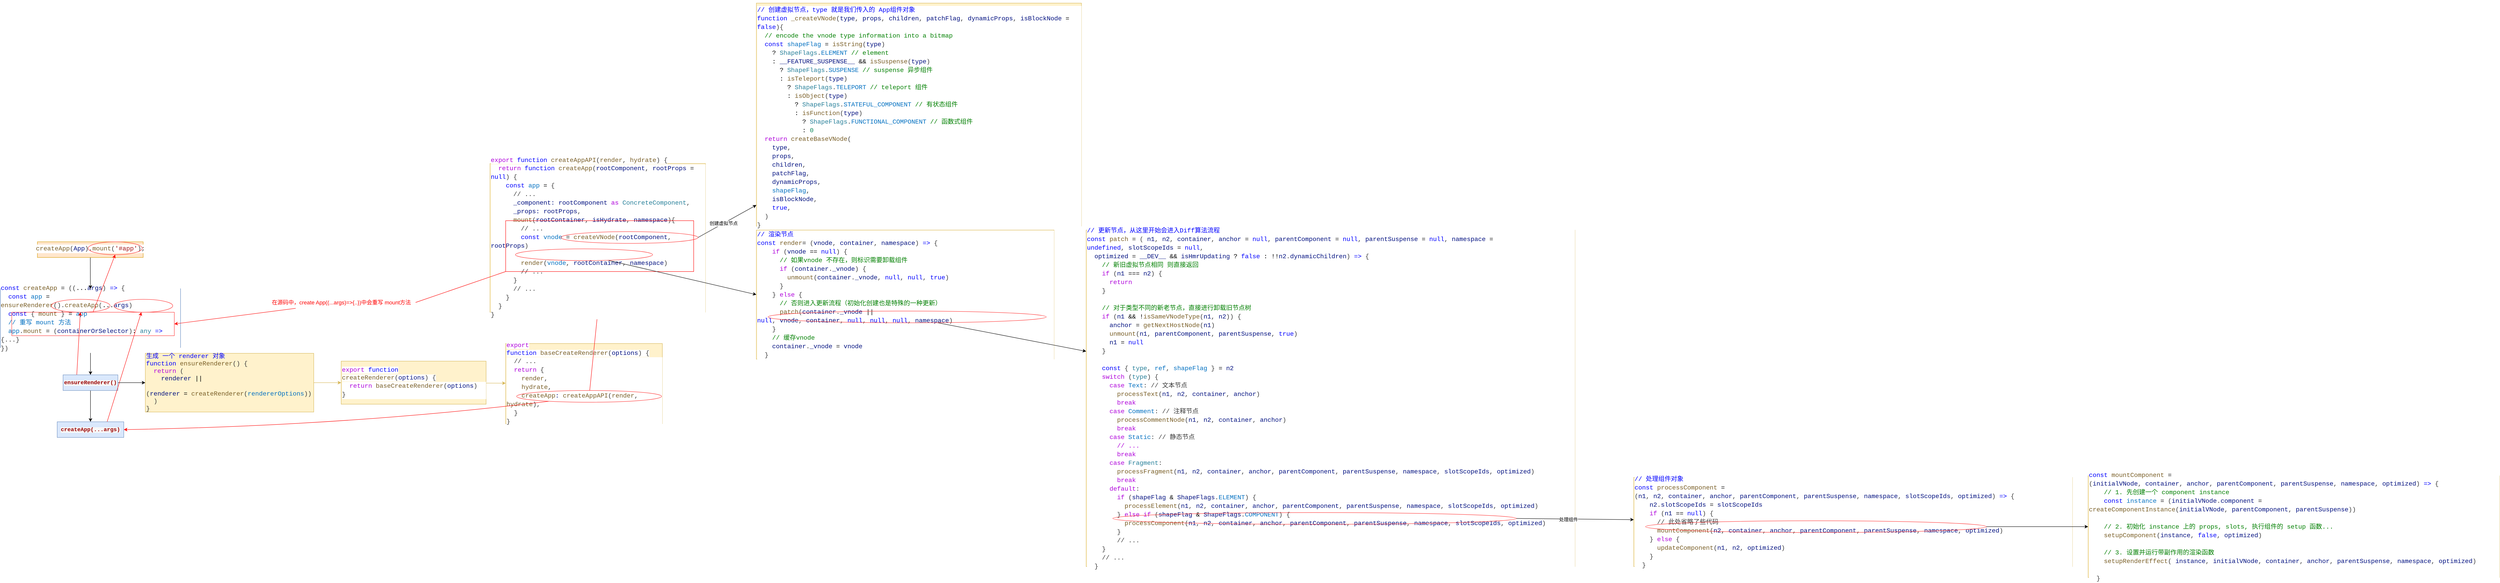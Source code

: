 <mxfile>
    <diagram id="sHy40IJlR3OlP8ZGKRKE" name="第 1 页">
        <mxGraphModel dx="1195" dy="1822" grid="1" gridSize="10" guides="1" tooltips="1" connect="1" arrows="1" fold="1" page="1" pageScale="1" pageWidth="827" pageHeight="1169" math="0" shadow="0">
            <root>
                <mxCell id="0"/>
                <mxCell id="1" parent="0"/>
                <mxCell id="5" style="edgeStyle=none;html=1;entryX=0.5;entryY=0;entryDx=0;entryDy=0;" parent="1" source="2" target="4" edge="1">
                    <mxGeometry relative="1" as="geometry"/>
                </mxCell>
                <mxCell id="2" value="&lt;div style=&quot;text-align: start;&quot;&gt;&lt;div style=&quot;color: rgb(59, 59, 59); background-color: rgb(255, 255, 255); font-family: &amp;quot;Intel One Mono Italic&amp;quot;, Consolas, 隶书, Consolas, &amp;quot;Courier New&amp;quot;, monospace; font-size: 16px; line-height: 22px;&quot;&gt;&lt;span style=&quot;color: #0000ff;&quot;&gt;const&lt;/span&gt; &lt;span style=&quot;color: #795e26;&quot;&gt;createApp&lt;/span&gt; &lt;span style=&quot;color: #000000;&quot;&gt;=&lt;/span&gt; ((&lt;span style=&quot;color: #000000;&quot;&gt;...&lt;/span&gt;&lt;span style=&quot;color: #001080;&quot;&gt;args&lt;/span&gt;) &lt;span style=&quot;color: #0000ff;&quot;&gt;=&amp;gt;&lt;/span&gt; {&lt;/div&gt;&lt;div style=&quot;color: rgb(59, 59, 59); background-color: rgb(255, 255, 255); font-family: &amp;quot;Intel One Mono Italic&amp;quot;, Consolas, 隶书, Consolas, &amp;quot;Courier New&amp;quot;, monospace; font-size: 16px; line-height: 22px;&quot;&gt;&lt;div style=&quot;line-height: 22px;&quot;&gt;&lt;span style=&quot;color: #0000ff;&quot;&gt;&amp;nbsp; const&lt;/span&gt; &lt;span style=&quot;color: #0070c1;&quot;&gt;app&lt;/span&gt; &lt;span style=&quot;color: #000000;&quot;&gt;=&lt;/span&gt; &lt;span style=&quot;color: #795e26;&quot;&gt;ensureRenderer&lt;/span&gt;().&lt;span style=&quot;color: #795e26;&quot;&gt;createApp&lt;/span&gt;(&lt;span style=&quot;color: #000000;&quot;&gt;...&lt;/span&gt;&lt;span style=&quot;color: #001080;&quot;&gt;args&lt;/span&gt;)&lt;/div&gt;&lt;div style=&quot;line-height: 22px;&quot;&gt;&lt;div style=&quot;line-height: 22px;&quot;&gt;&lt;div&gt;&lt;span style=&quot;color: #0000ff;&quot;&gt;&amp;nbsp; const&lt;/span&gt; { &lt;span style=&quot;color: #795e26;&quot;&gt;mount&lt;/span&gt; } &lt;span style=&quot;color: #000000;&quot;&gt;=&lt;/span&gt; &lt;span style=&quot;color: #0070c1;&quot;&gt;app&lt;/span&gt;&lt;/div&gt;&lt;div&gt;&lt;span style=&quot;color: #0070c1;&quot;&gt;&amp;nbsp; // 重写 mount 方法&lt;/span&gt;&lt;/div&gt;&lt;div&gt;&amp;nbsp; &lt;span style=&quot;color: #0070c1;&quot;&gt;app&lt;/span&gt;.&lt;span style=&quot;color: #795e26;&quot;&gt;mount&lt;/span&gt; &lt;span style=&quot;color: #000000;&quot;&gt;=&amp;nbsp;&lt;/span&gt;&lt;span style=&quot;&quot;&gt;(&lt;/span&gt;&lt;span style=&quot;color: rgb(0, 16, 128);&quot;&gt;containerOrSelector&lt;/span&gt;&lt;span style=&quot;&quot;&gt;)&lt;/span&gt;&lt;span style=&quot;color: rgb(0, 0, 0);&quot;&gt;:&lt;/span&gt;&lt;span style=&quot;&quot;&gt; &lt;/span&gt;&lt;span style=&quot;color: rgb(38, 127, 153);&quot;&gt;any&lt;/span&gt;&lt;span style=&quot;&quot;&gt; &lt;/span&gt;&lt;span style=&quot;color: rgb(0, 0, 255);&quot;&gt;=&amp;gt;&lt;/span&gt;&lt;span style=&quot;&quot;&gt; {...}&lt;/span&gt;&lt;/div&gt;&lt;/div&gt;&lt;/div&gt;&lt;/div&gt;&lt;div style=&quot;color: rgb(59, 59, 59); background-color: rgb(255, 255, 255); font-family: &amp;quot;Intel One Mono Italic&amp;quot;, Consolas, 隶书, Consolas, &amp;quot;Courier New&amp;quot;, monospace; font-size: 16px; line-height: 22px;&quot;&gt;})&lt;/div&gt;&lt;/div&gt;" style="rounded=0;whiteSpace=wrap;html=1;fillColor=#dae8fc;strokeColor=#6c8ebf;" parent="1" vertex="1">
                    <mxGeometry x="190" y="-100" width="460" height="150" as="geometry"/>
                </mxCell>
                <mxCell id="11" style="edgeStyle=none;html=1;entryX=0.5;entryY=0;entryDx=0;entryDy=0;fontSize=15;fontColor=#FF0000;" parent="1" source="4" target="12" edge="1">
                    <mxGeometry relative="1" as="geometry">
                        <mxPoint x="430" y="240" as="targetPoint"/>
                    </mxGeometry>
                </mxCell>
                <mxCell id="17" value="" style="edgeStyle=none;html=1;fontSize=12;fontColor=#FF0000;" parent="1" source="4" target="16" edge="1">
                    <mxGeometry relative="1" as="geometry"/>
                </mxCell>
                <mxCell id="40" style="edgeStyle=none;curved=1;html=1;exitX=0.25;exitY=0;exitDx=0;exitDy=0;strokeColor=#FF0000;fontSize=14;fontColor=#FF0000;" parent="1" source="4" target="39" edge="1">
                    <mxGeometry relative="1" as="geometry"/>
                </mxCell>
                <mxCell id="4" value="&lt;span style=&quot;color: rgb(153, 0, 0); font-family: Menlo, Monaco, Consolas, &amp;quot;Courier New&amp;quot;, monospace; font-weight: 700; text-align: start; background-color: rgb(248, 248, 248);&quot;&gt;&lt;font style=&quot;font-size: 14px;&quot;&gt;ensureRenderer()&lt;/font&gt;&lt;/span&gt;" style="rounded=0;whiteSpace=wrap;html=1;fillColor=#dae8fc;strokeColor=#6c8ebf;" parent="1" vertex="1">
                    <mxGeometry x="350" y="120" width="140" height="40" as="geometry"/>
                </mxCell>
                <mxCell id="42" style="edgeStyle=none;curved=1;html=1;exitX=0.75;exitY=0;exitDx=0;exitDy=0;strokeColor=#FF0000;fontSize=14;fontColor=#FF0000;" parent="1" source="12" target="41" edge="1">
                    <mxGeometry relative="1" as="geometry"/>
                </mxCell>
                <mxCell id="12" value="&lt;span style=&quot;color: rgb(153, 0, 0); font-family: Menlo, Monaco, Consolas, &amp;quot;Courier New&amp;quot;, monospace; font-weight: 700; text-align: start; background-color: rgb(248, 248, 248);&quot;&gt;&lt;font style=&quot;font-size: 14px;&quot;&gt;createApp(...args)&lt;/font&gt;&lt;/span&gt;" style="rounded=0;whiteSpace=wrap;html=1;fillColor=#dae8fc;strokeColor=#6c8ebf;" parent="1" vertex="1">
                    <mxGeometry x="335" y="240" width="170" height="40" as="geometry"/>
                </mxCell>
                <mxCell id="19" value="" style="edgeStyle=none;html=1;fontSize=12;fontColor=#FF0000;fillColor=#fff2cc;strokeColor=#d6b656;" parent="1" source="16" target="18" edge="1">
                    <mxGeometry relative="1" as="geometry"/>
                </mxCell>
                <mxCell id="16" value="&lt;div style=&quot;border-color: var(--border-color); font-family: &amp;quot;Intel One Mono Italic&amp;quot;, Consolas, 隶书, Consolas, &amp;quot;Courier New&amp;quot;, monospace; font-size: 16px;&quot;&gt;&lt;font color=&quot;#0000ff&quot;&gt;生成 一个 renderer 对象&lt;/font&gt;&lt;/div&gt;&lt;div style=&quot;border-color: var(--border-color); color: rgb(59, 59, 59); font-family: &amp;quot;Intel One Mono Italic&amp;quot;, Consolas, 隶书, Consolas, &amp;quot;Courier New&amp;quot;, monospace; font-size: 16px;&quot;&gt;&lt;span style=&quot;border-color: var(--border-color); color: rgb(0, 0, 255);&quot;&gt;function&lt;/span&gt;&amp;nbsp;&lt;span style=&quot;border-color: var(--border-color); color: rgb(121, 94, 38);&quot;&gt;ensureRenderer&lt;/span&gt;() {&lt;/div&gt;&lt;div style=&quot;border-color: var(--border-color); color: rgb(59, 59, 59); font-family: &amp;quot;Intel One Mono Italic&amp;quot;, Consolas, 隶书, Consolas, &amp;quot;Courier New&amp;quot;, monospace; font-size: 16px;&quot;&gt;&amp;nbsp;&amp;nbsp;&lt;span style=&quot;border-color: var(--border-color); color: rgb(175, 0, 219);&quot;&gt;return&lt;/span&gt;&amp;nbsp;(&lt;/div&gt;&lt;div style=&quot;border-color: var(--border-color); color: rgb(59, 59, 59); font-family: &amp;quot;Intel One Mono Italic&amp;quot;, Consolas, 隶书, Consolas, &amp;quot;Courier New&amp;quot;, monospace; font-size: 16px;&quot;&gt;&amp;nbsp; &amp;nbsp;&amp;nbsp;&lt;span style=&quot;border-color: var(--border-color); color: rgb(0, 16, 128);&quot;&gt;renderer&lt;/span&gt;&amp;nbsp;&lt;span style=&quot;border-color: var(--border-color); color: rgb(0, 0, 0);&quot;&gt;||&lt;/span&gt;&lt;/div&gt;&lt;div style=&quot;border-color: var(--border-color); color: rgb(59, 59, 59); font-family: &amp;quot;Intel One Mono Italic&amp;quot;, Consolas, 隶书, Consolas, &amp;quot;Courier New&amp;quot;, monospace; font-size: 16px;&quot;&gt;&amp;nbsp; &amp;nbsp; (&lt;span style=&quot;border-color: var(--border-color); color: rgb(0, 16, 128);&quot;&gt;renderer&lt;/span&gt;&amp;nbsp;&lt;span style=&quot;border-color: var(--border-color); color: rgb(0, 0, 0);&quot;&gt;=&lt;/span&gt;&amp;nbsp;&lt;span style=&quot;border-color: var(--border-color); color: rgb(121, 94, 38);&quot;&gt;createRenderer&lt;/span&gt;(&lt;span style=&quot;border-color: var(--border-color); color: rgb(0, 112, 193);&quot;&gt;rendererOptions&lt;/span&gt;))&lt;/div&gt;&lt;div style=&quot;border-color: var(--border-color); color: rgb(59, 59, 59); font-family: &amp;quot;Intel One Mono Italic&amp;quot;, Consolas, 隶书, Consolas, &amp;quot;Courier New&amp;quot;, monospace; font-size: 16px;&quot;&gt;&amp;nbsp; )&lt;/div&gt;&lt;div style=&quot;border-color: var(--border-color); color: rgb(59, 59, 59); font-family: &amp;quot;Intel One Mono Italic&amp;quot;, Consolas, 隶书, Consolas, &amp;quot;Courier New&amp;quot;, monospace; font-size: 16px;&quot;&gt;}&lt;/div&gt;" style="rounded=0;whiteSpace=wrap;html=1;fontSize=12;align=left;fillColor=#fff2cc;strokeColor=#d6b656;" parent="1" vertex="1">
                    <mxGeometry x="560" y="65" width="430" height="150" as="geometry"/>
                </mxCell>
                <mxCell id="21" value="" style="edgeStyle=none;html=1;fontSize=12;fontColor=#FF0000;fillColor=#fff2cc;strokeColor=#d6b656;" parent="1" source="18" target="20" edge="1">
                    <mxGeometry relative="1" as="geometry"/>
                </mxCell>
                <mxCell id="18" value="&lt;div style=&quot;border-color: var(--border-color); font-family: &amp;quot;Intel One Mono Italic&amp;quot;, Consolas, 隶书, Consolas, &amp;quot;Courier New&amp;quot;, monospace; font-size: 16px;&quot;&gt;&lt;span style=&quot;background-color: rgb(255, 255, 255); color: rgb(175, 0, 219);&quot;&gt;export&lt;/span&gt;&lt;span style=&quot;background-color: rgb(255, 255, 255); color: rgb(59, 59, 59);&quot;&gt; &lt;/span&gt;&lt;span style=&quot;background-color: rgb(255, 255, 255); color: rgb(0, 0, 255);&quot;&gt;function&lt;/span&gt;&lt;span style=&quot;background-color: rgb(255, 255, 255); color: rgb(59, 59, 59);&quot;&gt; &lt;/span&gt;&lt;span style=&quot;background-color: rgb(255, 255, 255); color: rgb(121, 94, 38);&quot;&gt;createRenderer&lt;/span&gt;&lt;span style=&quot;background-color: rgb(255, 255, 255); color: rgb(59, 59, 59);&quot;&gt;(&lt;/span&gt;&lt;span style=&quot;background-color: rgb(255, 255, 255); color: rgb(0, 16, 128);&quot;&gt;options&lt;/span&gt;&lt;span style=&quot;background-color: rgb(255, 255, 255); color: rgb(59, 59, 59);&quot;&gt;)&amp;nbsp;{&lt;/span&gt;&lt;br&gt;&lt;/div&gt;&lt;div style=&quot;border-color: var(--border-color); color: rgb(59, 59, 59); font-family: &amp;quot;Intel One Mono Italic&amp;quot;, Consolas, 隶书, Consolas, &amp;quot;Courier New&amp;quot;, monospace; font-size: 16px;&quot;&gt;&lt;div style=&quot;background-color: rgb(255, 255, 255); line-height: 22px;&quot;&gt;&lt;div&gt;&amp;nbsp; &lt;span style=&quot;color: #af00db;&quot;&gt;return&lt;/span&gt; &lt;span style=&quot;color: #795e26;&quot;&gt;baseCreateRenderer&lt;/span&gt;(&lt;span style=&quot;color: #001080;&quot;&gt;options&lt;/span&gt;)&lt;/div&gt;&lt;div&gt;}&lt;/div&gt;&lt;/div&gt;&lt;/div&gt;" style="rounded=0;whiteSpace=wrap;html=1;fontSize=12;align=left;fillColor=#fff2cc;strokeColor=#d6b656;" parent="1" vertex="1">
                    <mxGeometry x="1060" y="85" width="370" height="110" as="geometry"/>
                </mxCell>
                <mxCell id="20" value="&lt;div style=&quot;border-color: var(--border-color); font-family: &amp;quot;Intel One Mono Italic&amp;quot;, Consolas, 隶书, Consolas, &amp;quot;Courier New&amp;quot;, monospace; font-size: 16px;&quot;&gt;&lt;span style=&quot;background-color: rgb(255, 255, 255); color: rgb(175, 0, 219);&quot;&gt;export&lt;/span&gt;&lt;span style=&quot;background-color: rgb(255, 255, 255); color: rgb(59, 59, 59);&quot;&gt; &lt;/span&gt;&lt;span style=&quot;background-color: rgb(255, 255, 255); color: rgb(0, 0, 255);&quot;&gt;function&lt;/span&gt;&lt;span style=&quot;background-color: rgb(255, 255, 255); color: rgb(59, 59, 59);&quot;&gt;&amp;nbsp;&lt;/span&gt;&lt;span style=&quot;color: rgb(121, 94, 38); background-color: rgb(255, 255, 255);&quot;&gt;baseCreateRenderer&lt;/span&gt;&lt;span style=&quot;background-color: rgb(255, 255, 255); color: rgb(59, 59, 59);&quot;&gt;(&lt;/span&gt;&lt;span style=&quot;background-color: rgb(255, 255, 255); color: rgb(0, 16, 128);&quot;&gt;options&lt;/span&gt;&lt;span style=&quot;background-color: rgb(255, 255, 255); color: rgb(59, 59, 59);&quot;&gt;)&amp;nbsp;{&lt;/span&gt;&lt;br&gt;&lt;/div&gt;&lt;div style=&quot;border-color: var(--border-color); color: rgb(59, 59, 59); font-family: &amp;quot;Intel One Mono Italic&amp;quot;, Consolas, 隶书, Consolas, &amp;quot;Courier New&amp;quot;, monospace; font-size: 16px;&quot;&gt;&lt;div style=&quot;background-color: rgb(255, 255, 255); line-height: 22px;&quot;&gt;&lt;div&gt;&amp;nbsp; // ...&lt;/div&gt;&lt;div&gt;&lt;span style=&quot;color: rgb(175, 0, 219);&quot;&gt;&amp;nbsp; return&lt;/span&gt;&lt;span style=&quot;&quot;&gt; {&lt;/span&gt;&lt;/div&gt;&lt;div style=&quot;line-height: 22px;&quot;&gt;&lt;div&gt;&amp;nbsp; &amp;nbsp; &lt;span style=&quot;color: #795e26;&quot;&gt;render&lt;/span&gt;,&lt;/div&gt;&lt;div&gt;&amp;nbsp; &amp;nbsp; &lt;span style=&quot;color: #795e26;&quot;&gt;hydrate&lt;/span&gt;,&lt;/div&gt;&lt;div&gt;&amp;nbsp; &amp;nbsp; &lt;span style=&quot;color: #795e26;&quot;&gt;createApp&lt;/span&gt;&lt;span style=&quot;color: #001080;&quot;&gt;:&lt;/span&gt; &lt;span style=&quot;color: #795e26;&quot;&gt;createAppAPI&lt;/span&gt;(&lt;span style=&quot;color: #795e26;&quot;&gt;render&lt;/span&gt;, &lt;span style=&quot;color: #795e26;&quot;&gt;hydrate&lt;/span&gt;),&lt;/div&gt;&lt;div&gt;&amp;nbsp; }&lt;/div&gt;&lt;/div&gt;&lt;div&gt;}&lt;/div&gt;&lt;/div&gt;&lt;/div&gt;" style="rounded=0;whiteSpace=wrap;html=1;fontSize=12;align=left;fillColor=#fff2cc;strokeColor=#d6b656;" parent="1" vertex="1">
                    <mxGeometry x="1480" y="40" width="400" height="205" as="geometry"/>
                </mxCell>
                <mxCell id="24" style="edgeStyle=none;html=1;fontSize=12;fontColor=#FF0000;entryX=1;entryY=0.5;entryDx=0;entryDy=0;curved=1;strokeColor=#FF0000;" parent="1" source="23" target="12" edge="1">
                    <mxGeometry relative="1" as="geometry">
                        <mxPoint x="1050" y="380" as="targetPoint"/>
                        <Array as="points">
                            <mxPoint x="1080" y="250"/>
                        </Array>
                    </mxGeometry>
                </mxCell>
                <mxCell id="26" style="edgeStyle=none;curved=1;html=1;strokeColor=#FF0000;fontSize=12;fontColor=#FF0000;entryX=0.5;entryY=1;entryDx=0;entryDy=0;" parent="1" source="23" target="25" edge="1">
                    <mxGeometry relative="1" as="geometry">
                        <mxPoint x="1780" y="-30" as="targetPoint"/>
                    </mxGeometry>
                </mxCell>
                <mxCell id="23" value="" style="ellipse;whiteSpace=wrap;html=1;fontSize=12;fontColor=#FF0000;fillColor=none;strokeColor=#FF3333;" parent="1" vertex="1">
                    <mxGeometry x="1508" y="160" width="370" height="30" as="geometry"/>
                </mxCell>
                <mxCell id="25" value="&lt;div style=&quot;border-color: var(--border-color); font-family: &amp;quot;Intel One Mono Italic&amp;quot;, Consolas, 隶书, Consolas, &amp;quot;Courier New&amp;quot;, monospace; font-size: 16px;&quot;&gt;&lt;span style=&quot;background-color: rgb(255, 255, 255); color: rgb(175, 0, 219);&quot;&gt;export&lt;/span&gt;&lt;span style=&quot;background-color: rgb(255, 255, 255); color: rgb(59, 59, 59);&quot;&gt; &lt;/span&gt;&lt;span style=&quot;background-color: rgb(255, 255, 255); color: rgb(0, 0, 255);&quot;&gt;function&lt;/span&gt;&lt;span style=&quot;background-color: rgb(255, 255, 255); color: rgb(59, 59, 59);&quot;&gt;&amp;nbsp;&lt;/span&gt;&lt;span style=&quot;color: rgb(121, 94, 38); background-color: rgb(255, 255, 255);&quot;&gt;createAppAPI&lt;/span&gt;&lt;span style=&quot;background-color: rgb(255, 255, 255); color: rgb(59, 59, 59);&quot;&gt;(&lt;/span&gt;&lt;span style=&quot;background-color: rgb(255, 255, 255); color: rgb(121, 94, 38);&quot;&gt;render&lt;/span&gt;&lt;span style=&quot;background-color: rgb(255, 255, 255); color: rgb(59, 59, 59);&quot;&gt;,&amp;nbsp;&lt;/span&gt;&lt;span style=&quot;background-color: rgb(255, 255, 255); color: rgb(121, 94, 38);&quot;&gt;hydrate&lt;/span&gt;&lt;span style=&quot;background-color: rgb(255, 255, 255); color: rgb(59, 59, 59);&quot;&gt;)&amp;nbsp;{&lt;/span&gt;&lt;/div&gt;&lt;div style=&quot;border-color: var(--border-color); color: rgb(59, 59, 59); font-family: &amp;quot;Intel One Mono Italic&amp;quot;, Consolas, 隶书, Consolas, &amp;quot;Courier New&amp;quot;, monospace; font-size: 16px;&quot;&gt;&lt;div style=&quot;background-color: rgb(255, 255, 255); line-height: 22px;&quot;&gt;&lt;div&gt;&amp;nbsp;&amp;nbsp;&lt;span style=&quot;color: rgb(175, 0, 219);&quot;&gt;return&lt;/span&gt;&lt;span style=&quot;&quot;&gt; &lt;/span&gt;&lt;span style=&quot;color: rgb(0, 0, 255);&quot;&gt;function&lt;/span&gt;&lt;span style=&quot;&quot;&gt; &lt;/span&gt;&lt;span style=&quot;color: rgb(121, 94, 38);&quot;&gt;createApp&lt;/span&gt;&lt;span style=&quot;&quot;&gt;(&lt;/span&gt;&lt;span style=&quot;color: rgb(0, 16, 128);&quot;&gt;rootComponent&lt;/span&gt;&lt;span style=&quot;&quot;&gt;, &lt;/span&gt;&lt;span style=&quot;color: rgb(0, 16, 128);&quot;&gt;rootProps&lt;/span&gt;&lt;span style=&quot;&quot;&gt; &lt;/span&gt;&lt;span style=&quot;color: rgb(0, 0, 0);&quot;&gt;=&lt;/span&gt;&lt;span style=&quot;&quot;&gt; &lt;/span&gt;&lt;span style=&quot;color: rgb(0, 0, 255);&quot;&gt;null&lt;/span&gt;&lt;span style=&quot;&quot;&gt;) {&lt;/span&gt;&lt;/div&gt;&lt;div&gt;&lt;span style=&quot;&quot;&gt;&amp;nbsp; &amp;nbsp;&amp;nbsp;&lt;/span&gt;&lt;span style=&quot;color: rgb(0, 0, 255);&quot;&gt;const&lt;/span&gt;&lt;span style=&quot;&quot;&gt; &lt;/span&gt;&lt;span style=&quot;color: rgb(0, 112, 193);&quot;&gt;app&lt;/span&gt;&lt;span style=&quot;&quot;&gt;&amp;nbsp;&lt;/span&gt;&lt;span style=&quot;color: rgb(0, 0, 0);&quot;&gt;=&lt;/span&gt;&lt;span style=&quot;&quot;&gt;&amp;nbsp;{&lt;/span&gt;&lt;/div&gt;&lt;div&gt;&lt;span style=&quot;&quot;&gt;&amp;nbsp; &amp;nbsp; &amp;nbsp; // ...&lt;/span&gt;&lt;/div&gt;&lt;div&gt;&lt;span style=&quot;&quot;&gt;&amp;nbsp; &amp;nbsp; &amp;nbsp;&amp;nbsp;&lt;/span&gt;&lt;span style=&quot;color: rgb(0, 16, 128);&quot;&gt;_component&lt;/span&gt;&lt;span style=&quot;color: rgb(0, 16, 128);&quot;&gt;:&lt;/span&gt;&lt;span style=&quot;&quot;&gt; &lt;/span&gt;&lt;span style=&quot;color: rgb(0, 16, 128);&quot;&gt;rootComponent&lt;/span&gt;&lt;span style=&quot;&quot;&gt; &lt;/span&gt;&lt;span style=&quot;color: rgb(175, 0, 219);&quot;&gt;as&lt;/span&gt;&lt;span style=&quot;&quot;&gt; &lt;/span&gt;&lt;span style=&quot;color: rgb(38, 127, 153);&quot;&gt;ConcreteComponent&lt;/span&gt;&lt;span style=&quot;&quot;&gt;,&lt;/span&gt;&lt;/div&gt;&lt;div style=&quot;line-height: 22px;&quot;&gt;&lt;div&gt;&amp;nbsp; &amp;nbsp; &amp;nbsp; &lt;span style=&quot;color: #001080;&quot;&gt;_props&lt;/span&gt;&lt;span style=&quot;color: #001080;&quot;&gt;:&lt;/span&gt; &lt;span style=&quot;color: #001080;&quot;&gt;rootProps&lt;/span&gt;,&lt;/div&gt;&lt;div&gt;&amp;nbsp; &amp;nbsp; &amp;nbsp;&amp;nbsp;&lt;span style=&quot;color: rgb(121, 94, 38);&quot;&gt;mount&lt;/span&gt;&lt;span style=&quot;&quot;&gt;(&lt;/span&gt;&lt;span style=&quot;color: rgb(0, 16, 128);&quot;&gt;rootContainer&lt;/span&gt;,&amp;nbsp;&lt;span style=&quot;color: rgb(0, 16, 128);&quot;&gt;isHydrate&lt;/span&gt;,&amp;nbsp;&lt;span style=&quot;color: rgb(0, 16, 128);&quot;&gt;namespace&lt;/span&gt;){&lt;/div&gt;&lt;div&gt;&amp;nbsp; &amp;nbsp; &amp;nbsp; &amp;nbsp; // ...&lt;/div&gt;&lt;div&gt;&lt;span style=&quot;&quot;&gt;&lt;/span&gt;&lt;span style=&quot;color: rgb(0, 0, 255);&quot;&gt;&amp;nbsp; &amp;nbsp; &amp;nbsp; &amp;nbsp; const&lt;/span&gt;&lt;span style=&quot;&quot;&gt; &lt;/span&gt;&lt;span style=&quot;color: rgb(0, 112, 193);&quot;&gt;vnode&lt;/span&gt;&lt;span style=&quot;&quot;&gt; &lt;/span&gt;&lt;span style=&quot;color: rgb(0, 0, 0);&quot;&gt;=&lt;/span&gt;&lt;span style=&quot;&quot;&gt;&amp;nbsp;&lt;/span&gt;&lt;span style=&quot;color: rgb(121, 94, 38);&quot;&gt;createVNode&lt;/span&gt;&lt;span style=&quot;&quot;&gt;(&lt;/span&gt;&lt;span style=&quot;color: rgb(0, 16, 128);&quot;&gt;rootComponent&lt;/span&gt;&lt;span style=&quot;&quot;&gt;, &lt;/span&gt;&lt;span style=&quot;color: rgb(0, 16, 128);&quot;&gt;rootProps&lt;/span&gt;&lt;span style=&quot;&quot;&gt;)&lt;/span&gt;&lt;/div&gt;&lt;div&gt;&lt;span style=&quot;&quot;&gt;&lt;span style=&quot;&quot;&gt;&lt;/span&gt;&lt;/span&gt;&lt;span style=&quot;color: rgb(121, 94, 38);&quot;&gt;&amp;nbsp; &amp;nbsp; &amp;nbsp; &amp;nbsp;&amp;nbsp;&lt;/span&gt;&lt;/div&gt;&lt;div&gt;&lt;span style=&quot;color: rgb(121, 94, 38);&quot;&gt;&amp;nbsp; &amp;nbsp; &amp;nbsp; &amp;nbsp; render&lt;/span&gt;&lt;span style=&quot;&quot;&gt;(&lt;/span&gt;&lt;span style=&quot;color: rgb(0, 112, 193);&quot;&gt;vnode&lt;/span&gt;&lt;span style=&quot;&quot;&gt;, &lt;/span&gt;&lt;span style=&quot;color: rgb(0, 16, 128);&quot;&gt;rootContainer&lt;/span&gt;&lt;span style=&quot;&quot;&gt;, &lt;/span&gt;&lt;span style=&quot;color: rgb(0, 16, 128);&quot;&gt;namespace&lt;/span&gt;&lt;span style=&quot;&quot;&gt;)&lt;/span&gt;&lt;/div&gt;&lt;div&gt;&lt;span style=&quot;&quot;&gt;&lt;span style=&quot;white-space: pre;&quot;&gt;&#9;&lt;/span&gt;// ...&lt;br&gt;&lt;/span&gt;&lt;/div&gt;&lt;div&gt;&amp;nbsp; &amp;nbsp; &amp;nbsp; }&lt;/div&gt;&lt;div&gt;&amp;nbsp; &amp;nbsp; &amp;nbsp; // ...&lt;/div&gt;&lt;/div&gt;&lt;div&gt;&lt;span style=&quot;&quot;&gt;&amp;nbsp; &amp;nbsp; }&lt;/span&gt;&lt;/div&gt;&lt;div&gt;&lt;span style=&quot;&quot;&gt;&amp;nbsp; }&lt;/span&gt;&lt;/div&gt;&lt;div&gt;}&lt;/div&gt;&lt;/div&gt;&lt;/div&gt;" style="rounded=0;whiteSpace=wrap;html=1;fontSize=12;align=left;fillColor=#fff2cc;strokeColor=#d6b656;" parent="1" vertex="1">
                    <mxGeometry x="1440" y="-420" width="550" height="380" as="geometry"/>
                </mxCell>
                <mxCell id="28" value="" style="edgeStyle=none;curved=1;html=1;strokeColor=#000000;fontSize=14;fontColor=#FF0000;" parent="1" source="27" target="2" edge="1">
                    <mxGeometry relative="1" as="geometry"/>
                </mxCell>
                <mxCell id="27" value="&lt;div style=&quot;color: rgb(59, 59, 59); background-color: rgb(255, 255, 255); font-family: &amp;quot;Intel One Mono Italic&amp;quot;, Consolas, 隶书, Consolas, &amp;quot;Courier New&amp;quot;, monospace; font-weight: normal; font-size: 16px; line-height: 22px;&quot;&gt;&lt;div&gt;&lt;span style=&quot;color: #795e26;&quot;&gt;createApp&lt;/span&gt;&lt;span style=&quot;color: #3b3b3b;&quot;&gt;(&lt;/span&gt;&lt;span style=&quot;color: #001080;&quot;&gt;App&lt;/span&gt;&lt;span style=&quot;color: #3b3b3b;&quot;&gt;)&lt;/span&gt;&lt;span style=&quot;&quot;&gt;.&lt;/span&gt;&lt;span style=&quot;color: rgb(121, 94, 38);&quot;&gt;mount&lt;/span&gt;&lt;span style=&quot;&quot;&gt;(&lt;/span&gt;&lt;span style=&quot;color: rgb(163, 21, 21);&quot;&gt;'#app'&lt;/span&gt;&lt;span style=&quot;&quot;&gt;)&lt;/span&gt;;&lt;/div&gt;&lt;/div&gt;" style="text;whiteSpace=wrap;html=1;fontSize=14;fillColor=#ffe6cc;strokeColor=#d79b00;align=center;" parent="1" vertex="1">
                    <mxGeometry x="284.5" y="-220" width="270" height="40" as="geometry"/>
                </mxCell>
                <mxCell id="33" style="edgeStyle=none;curved=1;html=1;strokeColor=#FF0000;fontSize=14;fontColor=#FF0000;entryX=1;entryY=0.5;entryDx=0;entryDy=0;startArrow=none;" parent="1" source="32" target="34" edge="1">
                    <mxGeometry relative="1" as="geometry">
                        <mxPoint x="770" y="10" as="targetPoint"/>
                    </mxGeometry>
                </mxCell>
                <mxCell id="37" style="edgeStyle=none;curved=1;html=1;exitX=0.5;exitY=0;exitDx=0;exitDy=0;entryX=0.5;entryY=1;entryDx=0;entryDy=0;strokeColor=#FF0000;fontSize=14;fontColor=#FF0000;" parent="1" source="34" target="36" edge="1">
                    <mxGeometry relative="1" as="geometry"/>
                </mxCell>
                <mxCell id="34" value="" style="rounded=0;whiteSpace=wrap;html=1;strokeColor=#FF3333;fontSize=14;fontColor=#FF0000;fillColor=none;" parent="1" vertex="1">
                    <mxGeometry x="219" y="-40" width="415" height="60" as="geometry"/>
                </mxCell>
                <mxCell id="35" value="" style="edgeStyle=none;curved=1;html=1;strokeColor=#FF0000;fontSize=14;fontColor=#FF0000;entryX=1;entryY=0.5;entryDx=0;entryDy=0;endArrow=none;exitX=0;exitY=1;exitDx=0;exitDy=0;" parent="1" source="43" target="32" edge="1">
                    <mxGeometry relative="1" as="geometry">
                        <mxPoint x="634" y="-10" as="targetPoint"/>
                        <mxPoint x="1687.503" y="-250.171" as="sourcePoint"/>
                    </mxGeometry>
                </mxCell>
                <mxCell id="32" value="在源码中，create App((...args)=&amp;gt;{..})中会重写 mount方法" style="text;html=1;align=center;verticalAlign=middle;resizable=0;points=[];autosize=1;strokeColor=none;fillColor=none;fontSize=14;fontColor=#FF0000;" parent="1" vertex="1">
                    <mxGeometry x="870" y="-80" width="380" height="30" as="geometry"/>
                </mxCell>
                <mxCell id="36" value="" style="ellipse;whiteSpace=wrap;html=1;fontSize=12;fontColor=#FF0000;fillColor=none;strokeColor=#FF3333;" parent="1" vertex="1">
                    <mxGeometry x="414" y="-220" width="138" height="33" as="geometry"/>
                </mxCell>
                <mxCell id="39" value="" style="ellipse;whiteSpace=wrap;html=1;fontSize=12;fontColor=#FF0000;fillColor=none;strokeColor=#FF3333;" parent="1" vertex="1">
                    <mxGeometry x="320" y="-73" width="150" height="33" as="geometry"/>
                </mxCell>
                <mxCell id="41" value="" style="ellipse;whiteSpace=wrap;html=1;fontSize=12;fontColor=#FF0000;fillColor=none;strokeColor=#FF3333;" parent="1" vertex="1">
                    <mxGeometry x="480" y="-73" width="150" height="33" as="geometry"/>
                </mxCell>
                <mxCell id="43" value="" style="rounded=0;whiteSpace=wrap;html=1;fillColor=none;strokeColor=#FF0000;" parent="1" vertex="1">
                    <mxGeometry x="1480" y="-274" width="480" height="130" as="geometry"/>
                </mxCell>
                <mxCell id="44" value="&lt;br&gt;&lt;div style=&quot;color: rgb(59, 59, 59); background-color: rgb(255, 255, 255); font-family: &amp;quot;Intel One Mono Italic&amp;quot;, Consolas, 隶书, Consolas, &amp;quot;Courier New&amp;quot;, monospace; font-weight: normal; font-size: 16px; line-height: 22px;&quot;&gt;&lt;div&gt;&lt;span style=&quot;color: #0000ff;&quot;&gt;// 创建虚拟节点，type 就是我们传入的 App组件对象&lt;/span&gt;&lt;/div&gt;&lt;div&gt;&lt;span style=&quot;color: #0000ff;&quot;&gt;function&lt;/span&gt;&lt;span style=&quot;color: #3b3b3b;&quot;&gt; &lt;/span&gt;&lt;span style=&quot;color: #795e26;&quot;&gt;_createVNode&lt;/span&gt;&lt;span style=&quot;color: #3b3b3b;&quot;&gt;(&lt;/span&gt;&lt;span style=&quot;color: rgb(0, 16, 128);&quot;&gt;type&lt;/span&gt;,&amp;nbsp;&lt;span style=&quot;color: rgb(0, 16, 128);&quot;&gt;props&lt;/span&gt;,&amp;nbsp;&lt;span style=&quot;color: rgb(0, 16, 128);&quot;&gt;children&lt;/span&gt;,&amp;nbsp;&lt;span style=&quot;color: rgb(0, 16, 128);&quot;&gt;patchFlag&lt;/span&gt;,&amp;nbsp;&lt;span style=&quot;color: rgb(0, 16, 128);&quot;&gt;dynamicProps&lt;/span&gt;,&amp;nbsp;&lt;span style=&quot;color: rgb(0, 16, 128);&quot;&gt;isBlockNode&lt;/span&gt; &lt;span style=&quot;color: rgb(0, 0, 0);&quot;&gt;=&lt;/span&gt; &lt;span style=&quot;color: rgb(0, 0, 255);&quot;&gt;false&lt;/span&gt;){&lt;/div&gt;&lt;div&gt;&lt;div style=&quot;line-height: 22px;&quot;&gt;&lt;div&gt;&lt;span style=&quot;color: #008000;&quot;&gt;&amp;nbsp; // encode the vnode type information into a bitmap&lt;/span&gt;&lt;/div&gt;&lt;div&gt;&amp;nbsp; &lt;span style=&quot;color: #0000ff;&quot;&gt;const&lt;/span&gt; &lt;span style=&quot;color: #0070c1;&quot;&gt;shapeFlag&lt;/span&gt; &lt;span style=&quot;color: #000000;&quot;&gt;=&lt;/span&gt; &lt;span style=&quot;color: #795e26;&quot;&gt;isString&lt;/span&gt;(&lt;span style=&quot;color: #001080;&quot;&gt;type&lt;/span&gt;)&lt;/div&gt;&lt;div&gt;&amp;nbsp; &amp;nbsp; &lt;span style=&quot;color: #000000;&quot;&gt;?&lt;/span&gt; &lt;span style=&quot;color: #267f99;&quot;&gt;ShapeFlags&lt;/span&gt;.&lt;span style=&quot;color: #0070c1;&quot;&gt;ELEMENT&lt;/span&gt; &lt;span style=&quot;color: #008000;&quot;&gt;// element&lt;/span&gt;&lt;/div&gt;&lt;div&gt;&amp;nbsp; &amp;nbsp; &lt;span style=&quot;color: #000000;&quot;&gt;:&lt;/span&gt; &lt;span style=&quot;color: #001080;&quot;&gt;__FEATURE_SUSPENSE__&lt;/span&gt; &lt;span style=&quot;color: #000000;&quot;&gt;&amp;amp;&amp;amp;&lt;/span&gt; &lt;span style=&quot;color: #795e26;&quot;&gt;isSuspense&lt;/span&gt;(&lt;span style=&quot;color: #001080;&quot;&gt;type&lt;/span&gt;)&lt;/div&gt;&lt;div&gt;&amp;nbsp; &amp;nbsp; &amp;nbsp; &lt;span style=&quot;color: #000000;&quot;&gt;?&lt;/span&gt; &lt;span style=&quot;color: #267f99;&quot;&gt;ShapeFlags&lt;/span&gt;.&lt;span style=&quot;color: #0070c1;&quot;&gt;SUSPENSE&lt;/span&gt; &lt;span style=&quot;color: #008000;&quot;&gt;// suspense 异步组件&lt;/span&gt;&lt;/div&gt;&lt;div&gt;&amp;nbsp; &amp;nbsp; &amp;nbsp; &lt;span style=&quot;color: #000000;&quot;&gt;:&lt;/span&gt; &lt;span style=&quot;color: #795e26;&quot;&gt;isTeleport&lt;/span&gt;(&lt;span style=&quot;color: #001080;&quot;&gt;type&lt;/span&gt;)&lt;/div&gt;&lt;div&gt;&amp;nbsp; &amp;nbsp; &amp;nbsp; &amp;nbsp; &lt;span style=&quot;color: #000000;&quot;&gt;?&lt;/span&gt; &lt;span style=&quot;color: #267f99;&quot;&gt;ShapeFlags&lt;/span&gt;.&lt;span style=&quot;color: #0070c1;&quot;&gt;TELEPORT&lt;/span&gt; &lt;span style=&quot;color: #008000;&quot;&gt;// teleport 组件&lt;/span&gt;&lt;/div&gt;&lt;div&gt;&amp;nbsp; &amp;nbsp; &amp;nbsp; &amp;nbsp; &lt;span style=&quot;color: #000000;&quot;&gt;:&lt;/span&gt; &lt;span style=&quot;color: #795e26;&quot;&gt;isObject&lt;/span&gt;(&lt;span style=&quot;color: #001080;&quot;&gt;type&lt;/span&gt;)&lt;/div&gt;&lt;div&gt;&amp;nbsp; &amp;nbsp; &amp;nbsp; &amp;nbsp; &amp;nbsp; &lt;span style=&quot;color: #000000;&quot;&gt;?&lt;/span&gt; &lt;span style=&quot;color: #267f99;&quot;&gt;ShapeFlags&lt;/span&gt;.&lt;span style=&quot;color: #0070c1;&quot;&gt;STATEFUL_COMPONENT&lt;/span&gt; &lt;span style=&quot;color: #008000;&quot;&gt;// 有状态组件&lt;/span&gt;&lt;/div&gt;&lt;div&gt;&amp;nbsp; &amp;nbsp; &amp;nbsp; &amp;nbsp; &amp;nbsp; &lt;span style=&quot;color: #000000;&quot;&gt;:&lt;/span&gt; &lt;span style=&quot;color: #795e26;&quot;&gt;isFunction&lt;/span&gt;(&lt;span style=&quot;color: #001080;&quot;&gt;type&lt;/span&gt;)&lt;/div&gt;&lt;div&gt;&amp;nbsp; &amp;nbsp; &amp;nbsp; &amp;nbsp; &amp;nbsp; &amp;nbsp; &lt;span style=&quot;color: #000000;&quot;&gt;?&lt;/span&gt; &lt;span style=&quot;color: #267f99;&quot;&gt;ShapeFlags&lt;/span&gt;.&lt;span style=&quot;color: #0070c1;&quot;&gt;FUNCTIONAL_COMPONENT&lt;/span&gt; &lt;span style=&quot;color: #008000;&quot;&gt;// 函数式组件&lt;/span&gt;&lt;/div&gt;&lt;div&gt;&amp;nbsp; &amp;nbsp; &amp;nbsp; &amp;nbsp; &amp;nbsp; &amp;nbsp; &lt;span style=&quot;color: #000000;&quot;&gt;:&lt;/span&gt; &lt;span style=&quot;color: #098658;&quot;&gt;0&lt;/span&gt;&lt;/div&gt;&lt;div&gt;&lt;div style=&quot;line-height: 22px;&quot;&gt;&lt;div&gt;&lt;span style=&quot;color: #af00db;&quot;&gt;&amp;nbsp; return&lt;/span&gt; &lt;span style=&quot;color: #795e26;&quot;&gt;createBaseVNode&lt;/span&gt;(&lt;/div&gt;&lt;div&gt;&amp;nbsp; &amp;nbsp; &lt;span style=&quot;color: #001080;&quot;&gt;type&lt;/span&gt;,&lt;/div&gt;&lt;div&gt;&amp;nbsp; &amp;nbsp; &lt;span style=&quot;color: #001080;&quot;&gt;props&lt;/span&gt;,&lt;/div&gt;&lt;div&gt;&amp;nbsp; &amp;nbsp; &lt;span style=&quot;color: #001080;&quot;&gt;children&lt;/span&gt;,&lt;/div&gt;&lt;div&gt;&amp;nbsp; &amp;nbsp; &lt;span style=&quot;color: #001080;&quot;&gt;patchFlag&lt;/span&gt;,&lt;/div&gt;&lt;div&gt;&amp;nbsp; &amp;nbsp; &lt;span style=&quot;color: #001080;&quot;&gt;dynamicProps&lt;/span&gt;,&lt;/div&gt;&lt;div&gt;&amp;nbsp; &amp;nbsp; &lt;span style=&quot;color: #0070c1;&quot;&gt;shapeFlag&lt;/span&gt;,&lt;/div&gt;&lt;div&gt;&amp;nbsp; &amp;nbsp; &lt;span style=&quot;color: #001080;&quot;&gt;isBlockNode&lt;/span&gt;,&lt;/div&gt;&lt;div&gt;&amp;nbsp; &amp;nbsp; &lt;span style=&quot;color: #0000ff;&quot;&gt;true&lt;/span&gt;,&lt;/div&gt;&lt;div&gt;&amp;nbsp; )&lt;/div&gt;&lt;/div&gt;&lt;/div&gt;&lt;/div&gt;&lt;/div&gt;&lt;div&gt;&lt;span style=&quot;color: #3b3b3b;&quot;&gt;}&lt;/span&gt;&lt;/div&gt;&lt;/div&gt;" style="rounded=0;whiteSpace=wrap;html=1;fontSize=12;align=left;fillColor=#fff2cc;strokeColor=#d6b656;" parent="1" vertex="1">
                    <mxGeometry x="2120" y="-830" width="830" height="570" as="geometry"/>
                </mxCell>
                <mxCell id="47" value="" style="ellipse;whiteSpace=wrap;html=1;fontSize=12;fontColor=#FF0000;fillColor=none;strokeColor=#FF3333;" parent="1" vertex="1">
                    <mxGeometry x="1621" y="-246" width="350" height="30" as="geometry"/>
                </mxCell>
                <mxCell id="45" value="" style="edgeStyle=none;html=1;exitX=1;exitY=0.5;exitDx=0;exitDy=0;" parent="1" source="47" target="44" edge="1">
                    <mxGeometry relative="1" as="geometry"/>
                </mxCell>
                <mxCell id="46" value="&lt;font style=&quot;font-size: 12px;&quot;&gt;创建虚拟节点&lt;/font&gt;" style="edgeLabel;html=1;align=center;verticalAlign=middle;resizable=0;points=[];" parent="45" vertex="1" connectable="0">
                    <mxGeometry x="-0.125" relative="1" as="geometry">
                        <mxPoint as="offset"/>
                    </mxGeometry>
                </mxCell>
                <mxCell id="50" style="edgeStyle=none;html=1;entryX=0;entryY=0.5;entryDx=0;entryDy=0;fontSize=12;" parent="1" source="48" target="49" edge="1">
                    <mxGeometry relative="1" as="geometry"/>
                </mxCell>
                <mxCell id="48" value="" style="ellipse;whiteSpace=wrap;html=1;fontSize=12;fontColor=#FF0000;fillColor=none;strokeColor=#FF3333;" parent="1" vertex="1">
                    <mxGeometry x="1505" y="-202" width="350" height="30" as="geometry"/>
                </mxCell>
                <mxCell id="49" value="&lt;div style=&quot;color: rgb(59, 59, 59); background-color: rgb(255, 255, 255); font-family: &amp;quot;Intel One Mono Italic&amp;quot;, Consolas, 隶书, Consolas, &amp;quot;Courier New&amp;quot;, monospace; font-size: 16px; line-height: 22px;&quot;&gt;&lt;div&gt;&lt;span style=&quot;color: #0000ff;&quot;&gt;// 渲染节点&lt;/span&gt;&lt;/div&gt;&lt;div&gt;&lt;span style=&quot;color: #0000ff;&quot;&gt;const&lt;/span&gt; &lt;span style=&quot;color: #795e26;&quot;&gt;render&lt;/span&gt;&lt;span style=&quot;color: #000000;&quot;&gt;=&lt;/span&gt; (&lt;span style=&quot;color: #001080;&quot;&gt;vnode&lt;/span&gt;, &lt;span style=&quot;color: #001080;&quot;&gt;container&lt;/span&gt;, &lt;span style=&quot;color: #001080;&quot;&gt;namespace&lt;/span&gt;) &lt;span style=&quot;color: #0000ff;&quot;&gt;=&amp;gt;&lt;/span&gt; {&lt;/div&gt;&lt;div&gt;&amp;nbsp; &amp;nbsp; &lt;span style=&quot;color: #af00db;&quot;&gt;if&lt;/span&gt; (&lt;span style=&quot;color: #001080;&quot;&gt;vnode&lt;/span&gt; &lt;span style=&quot;color: #000000;&quot;&gt;==&lt;/span&gt; &lt;span style=&quot;color: #0000ff;&quot;&gt;null&lt;/span&gt;) {&lt;/div&gt;&lt;div&gt;&amp;nbsp; &amp;nbsp; &amp;nbsp; &lt;span style=&quot;color: #008000;&quot;&gt;// 如果vnode 不存在，则标识需要卸载组件&lt;/span&gt;&lt;/div&gt;&lt;div&gt;&amp;nbsp; &amp;nbsp; &amp;nbsp; &lt;span style=&quot;color: #af00db;&quot;&gt;if&lt;/span&gt; (&lt;span style=&quot;color: #001080;&quot;&gt;container&lt;/span&gt;.&lt;span style=&quot;color: #001080;&quot;&gt;_vnode&lt;/span&gt;) {&lt;/div&gt;&lt;div&gt;&amp;nbsp; &amp;nbsp; &amp;nbsp; &amp;nbsp; &lt;span style=&quot;color: #795e26;&quot;&gt;unmount&lt;/span&gt;(&lt;span style=&quot;color: #001080;&quot;&gt;container&lt;/span&gt;.&lt;span style=&quot;color: #001080;&quot;&gt;_vnode&lt;/span&gt;, &lt;span style=&quot;color: #0000ff;&quot;&gt;null&lt;/span&gt;, &lt;span style=&quot;color: #0000ff;&quot;&gt;null&lt;/span&gt;, &lt;span style=&quot;color: #0000ff;&quot;&gt;true&lt;/span&gt;)&lt;/div&gt;&lt;div&gt;&amp;nbsp; &amp;nbsp; &amp;nbsp; }&lt;/div&gt;&lt;div&gt;&amp;nbsp; &amp;nbsp; } &lt;span style=&quot;color: #af00db;&quot;&gt;else&lt;/span&gt; {&lt;/div&gt;&lt;div&gt;&amp;nbsp; &amp;nbsp; &amp;nbsp; &lt;span style=&quot;color: #008000;&quot;&gt;// 否则进入更新流程（初始化创建也是特殊的一种更新）&lt;/span&gt;&lt;/div&gt;&lt;div&gt;&amp;nbsp; &amp;nbsp; &amp;nbsp; &lt;span style=&quot;color: #795e26;&quot;&gt;patch&lt;/span&gt;(&lt;span style=&quot;color: rgb(0, 16, 128);&quot;&gt;container&lt;/span&gt;.&lt;span style=&quot;color: rgb(0, 16, 128);&quot;&gt;_vnode&lt;/span&gt; &lt;span style=&quot;color: rgb(0, 0, 0);&quot;&gt;||&lt;/span&gt; &lt;span style=&quot;color: rgb(0, 0, 255);&quot;&gt;null&lt;/span&gt;,&amp;nbsp;&lt;span style=&quot;color: rgb(0, 16, 128);&quot;&gt;vnode&lt;/span&gt;,&amp;nbsp;&lt;span style=&quot;color: rgb(0, 16, 128);&quot;&gt;container&lt;/span&gt;,&amp;nbsp;&lt;span style=&quot;color: rgb(0, 0, 255);&quot;&gt;null&lt;/span&gt;,&amp;nbsp;&lt;span style=&quot;color: rgb(0, 0, 255);&quot;&gt;null&lt;/span&gt;,&amp;nbsp;&lt;span style=&quot;color: rgb(0, 0, 255);&quot;&gt;null&lt;/span&gt;,&amp;nbsp;&lt;span style=&quot;color: rgb(0, 16, 128);&quot;&gt;namespace&lt;/span&gt;)&lt;/div&gt;&lt;div&gt;&amp;nbsp; &amp;nbsp; }&lt;/div&gt;&lt;div&gt;&amp;nbsp; &amp;nbsp; &lt;span style=&quot;color: #008000;&quot;&gt;// 缓存vnode&lt;/span&gt;&lt;/div&gt;&lt;div&gt;&amp;nbsp; &amp;nbsp; &lt;span style=&quot;color: #001080;&quot;&gt;container&lt;/span&gt;.&lt;span style=&quot;color: #001080;&quot;&gt;_vnode&lt;/span&gt; &lt;span style=&quot;color: #000000;&quot;&gt;=&lt;/span&gt; &lt;span style=&quot;color: #001080;&quot;&gt;vnode&lt;/span&gt;&lt;/div&gt;&lt;div&gt;&amp;nbsp; }&lt;/div&gt;&lt;/div&gt;" style="rounded=0;whiteSpace=wrap;html=1;fontSize=12;align=left;fillColor=#fff2cc;strokeColor=#d6b656;" parent="1" vertex="1">
                    <mxGeometry x="2120" y="-250" width="760" height="330" as="geometry"/>
                </mxCell>
                <mxCell id="51" value="&lt;div style=&quot;background-color: rgb(255, 255, 255); font-family: &amp;quot;Intel One Mono Italic&amp;quot;, Consolas, 隶书, Consolas, &amp;quot;Courier New&amp;quot;, monospace; font-size: 16px; line-height: 22px;&quot;&gt;&lt;div style=&quot;line-height: 22px;&quot;&gt;&lt;div style=&quot;color: rgb(59, 59, 59);&quot;&gt;&lt;span style=&quot;color: #0000ff;&quot;&gt;// 更新节点，从这里开始会进入Diff算法流程&lt;/span&gt;&lt;/div&gt;&lt;div style=&quot;color: rgb(59, 59, 59);&quot;&gt;&lt;span style=&quot;color: #0000ff;&quot;&gt;const&lt;/span&gt; &lt;span style=&quot;color: #795e26;&quot;&gt;patch&amp;nbsp;&lt;/span&gt;&lt;span style=&quot;color: #000000;&quot;&gt;=&lt;/span&gt; (&amp;nbsp;&lt;span style=&quot;color: rgb(0, 16, 128);&quot;&gt;n1&lt;/span&gt;,&amp;nbsp;&lt;span style=&quot;color: rgb(0, 16, 128);&quot;&gt;n2&lt;/span&gt;,&amp;nbsp;&lt;span style=&quot;color: rgb(0, 16, 128);&quot;&gt;container&lt;/span&gt;,&amp;nbsp;&lt;span style=&quot;color: rgb(0, 16, 128);&quot;&gt;anchor&lt;/span&gt; &lt;span style=&quot;color: rgb(0, 0, 0);&quot;&gt;=&lt;/span&gt; &lt;span style=&quot;color: rgb(0, 0, 255);&quot;&gt;null&lt;/span&gt;,&amp;nbsp;&lt;span style=&quot;color: rgb(0, 16, 128);&quot;&gt;parentComponent&lt;/span&gt; &lt;span style=&quot;color: rgb(0, 0, 0);&quot;&gt;=&lt;/span&gt; &lt;span style=&quot;color: rgb(0, 0, 255);&quot;&gt;null&lt;/span&gt;,&amp;nbsp;&lt;span style=&quot;color: rgb(0, 16, 128);&quot;&gt;parentSuspense&lt;/span&gt; &lt;span style=&quot;color: rgb(0, 0, 0);&quot;&gt;=&lt;/span&gt; &lt;span style=&quot;color: rgb(0, 0, 255);&quot;&gt;null&lt;/span&gt;,&amp;nbsp;&lt;span style=&quot;color: rgb(0, 16, 128);&quot;&gt;namespace&lt;/span&gt; &lt;span style=&quot;color: rgb(0, 0, 0);&quot;&gt;=&lt;/span&gt; &lt;span style=&quot;color: rgb(0, 0, 255);&quot;&gt;undefined&lt;/span&gt;,&amp;nbsp;&lt;span style=&quot;color: rgb(0, 16, 128);&quot;&gt;slotScopeIds&lt;/span&gt; &lt;span style=&quot;color: rgb(0, 0, 0);&quot;&gt;=&lt;/span&gt; &lt;span style=&quot;color: rgb(0, 0, 255);&quot;&gt;null&lt;/span&gt;,&amp;nbsp;&lt;/div&gt;&lt;div style=&quot;color: rgb(59, 59, 59);&quot;&gt;&lt;span style=&quot;color: rgb(0, 16, 128);&quot;&gt;&amp;nbsp; optimized&lt;/span&gt; &lt;span style=&quot;color: rgb(0, 0, 0);&quot;&gt;=&lt;/span&gt; &lt;span style=&quot;color: rgb(0, 16, 128);&quot;&gt;__DEV__&lt;/span&gt; &lt;span style=&quot;color: rgb(0, 0, 0);&quot;&gt;&amp;amp;&amp;amp;&lt;/span&gt; &lt;span style=&quot;color: rgb(0, 16, 128);&quot;&gt;isHmrUpdating&lt;/span&gt; &lt;span style=&quot;color: rgb(0, 0, 0);&quot;&gt;?&lt;/span&gt; &lt;span style=&quot;color: rgb(0, 0, 255);&quot;&gt;false&lt;/span&gt; &lt;span style=&quot;color: rgb(0, 0, 0);&quot;&gt;:&lt;/span&gt; &lt;span style=&quot;color: rgb(0, 0, 0);&quot;&gt;!!&lt;/span&gt;&lt;span style=&quot;color: rgb(0, 16, 128);&quot;&gt;n2&lt;/span&gt;.&lt;span style=&quot;color: rgb(0, 16, 128);&quot;&gt;dynamicChildren&lt;/span&gt;) &lt;span style=&quot;color: rgb(0, 0, 255);&quot;&gt;=&amp;gt;&lt;/span&gt; {&lt;/div&gt;&lt;div style=&quot;color: rgb(59, 59, 59);&quot;&gt;&amp;nbsp; &amp;nbsp; &lt;span style=&quot;color: #008000;&quot;&gt;// 新旧虚拟节点相同 则直接返回&lt;/span&gt;&lt;/div&gt;&lt;div style=&quot;color: rgb(59, 59, 59);&quot;&gt;&amp;nbsp; &amp;nbsp; &lt;span style=&quot;color: #af00db;&quot;&gt;if&lt;/span&gt; (&lt;span style=&quot;color: #001080;&quot;&gt;n1&lt;/span&gt; &lt;span style=&quot;color: #000000;&quot;&gt;===&lt;/span&gt; &lt;span style=&quot;color: #001080;&quot;&gt;n2&lt;/span&gt;) {&lt;/div&gt;&lt;div style=&quot;color: rgb(59, 59, 59);&quot;&gt;&amp;nbsp; &amp;nbsp; &amp;nbsp; &lt;span style=&quot;color: #af00db;&quot;&gt;return&lt;/span&gt;&lt;/div&gt;&lt;div style=&quot;color: rgb(59, 59, 59);&quot;&gt;&amp;nbsp; &amp;nbsp; }&lt;/div&gt;&lt;br&gt;&lt;div style=&quot;color: rgb(59, 59, 59);&quot;&gt;&amp;nbsp; &amp;nbsp; &lt;span style=&quot;color: #008000;&quot;&gt;// 对于类型不同的新老节点，直接进行卸载旧节点树&lt;/span&gt;&lt;/div&gt;&lt;div style=&quot;color: rgb(59, 59, 59);&quot;&gt;&amp;nbsp; &amp;nbsp; &lt;span style=&quot;color: #af00db;&quot;&gt;if&lt;/span&gt; (&lt;span style=&quot;color: #001080;&quot;&gt;n1&lt;/span&gt; &lt;span style=&quot;color: #000000;&quot;&gt;&amp;amp;&amp;amp;&lt;/span&gt; &lt;span style=&quot;color: #000000;&quot;&gt;!&lt;/span&gt;&lt;span style=&quot;color: #795e26;&quot;&gt;isSameVNodeType&lt;/span&gt;(&lt;span style=&quot;color: #001080;&quot;&gt;n1&lt;/span&gt;, &lt;span style=&quot;color: #001080;&quot;&gt;n2&lt;/span&gt;)) {&lt;/div&gt;&lt;div style=&quot;color: rgb(59, 59, 59);&quot;&gt;&amp;nbsp; &amp;nbsp; &amp;nbsp; &lt;span style=&quot;color: #001080;&quot;&gt;anchor&lt;/span&gt; &lt;span style=&quot;color: #000000;&quot;&gt;=&lt;/span&gt; &lt;span style=&quot;color: #795e26;&quot;&gt;getNextHostNode&lt;/span&gt;(&lt;span style=&quot;color: #001080;&quot;&gt;n1&lt;/span&gt;)&lt;/div&gt;&lt;div style=&quot;color: rgb(59, 59, 59);&quot;&gt;&amp;nbsp; &amp;nbsp; &amp;nbsp; &lt;span style=&quot;color: #795e26;&quot;&gt;unmount&lt;/span&gt;(&lt;span style=&quot;color: #001080;&quot;&gt;n1&lt;/span&gt;, &lt;span style=&quot;color: #001080;&quot;&gt;parentComponent&lt;/span&gt;, &lt;span style=&quot;color: #001080;&quot;&gt;parentSuspense&lt;/span&gt;, &lt;span style=&quot;color: #0000ff;&quot;&gt;true&lt;/span&gt;)&lt;/div&gt;&lt;div style=&quot;color: rgb(59, 59, 59);&quot;&gt;&amp;nbsp; &amp;nbsp; &amp;nbsp; &lt;span style=&quot;color: #001080;&quot;&gt;n1&lt;/span&gt; &lt;span style=&quot;color: #000000;&quot;&gt;=&lt;/span&gt; &lt;span style=&quot;color: #0000ff;&quot;&gt;null&lt;/span&gt;&lt;/div&gt;&lt;div style=&quot;color: rgb(59, 59, 59);&quot;&gt;&amp;nbsp; &amp;nbsp; }&lt;br&gt;&lt;/div&gt;&lt;br&gt;&lt;div style=&quot;color: rgb(59, 59, 59);&quot;&gt;&amp;nbsp; &amp;nbsp; &lt;span style=&quot;color: #0000ff;&quot;&gt;const&lt;/span&gt; { &lt;span style=&quot;color: #267f99;&quot;&gt;type&lt;/span&gt;, &lt;span style=&quot;color: #0070c1;&quot;&gt;ref&lt;/span&gt;, &lt;span style=&quot;color: #0070c1;&quot;&gt;shapeFlag&lt;/span&gt; } &lt;span style=&quot;color: #000000;&quot;&gt;=&lt;/span&gt; &lt;span style=&quot;color: #001080;&quot;&gt;n2&lt;/span&gt;&lt;/div&gt;&lt;div style=&quot;color: rgb(59, 59, 59);&quot;&gt;&amp;nbsp; &amp;nbsp; &lt;span style=&quot;color: #af00db;&quot;&gt;switch&lt;/span&gt; (&lt;span style=&quot;color: #267f99;&quot;&gt;type&lt;/span&gt;) {&lt;/div&gt;&lt;div style=&quot;color: rgb(59, 59, 59);&quot;&gt;&amp;nbsp; &amp;nbsp; &amp;nbsp; &lt;span style=&quot;color: #af00db;&quot;&gt;case&lt;/span&gt; &lt;span style=&quot;color: #0070c1;&quot;&gt;Text&lt;/span&gt;: // 文本节点&lt;/div&gt;&lt;div style=&quot;color: rgb(59, 59, 59);&quot;&gt;&amp;nbsp; &amp;nbsp; &amp;nbsp; &amp;nbsp; &lt;span style=&quot;color: #795e26;&quot;&gt;processText&lt;/span&gt;(&lt;span style=&quot;color: #001080;&quot;&gt;n1&lt;/span&gt;, &lt;span style=&quot;color: #001080;&quot;&gt;n2&lt;/span&gt;, &lt;span style=&quot;color: #001080;&quot;&gt;container&lt;/span&gt;, &lt;span style=&quot;color: #001080;&quot;&gt;anchor&lt;/span&gt;)&lt;/div&gt;&lt;div style=&quot;color: rgb(59, 59, 59);&quot;&gt;&amp;nbsp; &amp;nbsp; &amp;nbsp; &amp;nbsp; &lt;span style=&quot;color: #af00db;&quot;&gt;break&lt;/span&gt;&lt;/div&gt;&lt;div style=&quot;color: rgb(59, 59, 59);&quot;&gt;&amp;nbsp; &amp;nbsp; &amp;nbsp; &lt;span style=&quot;color: #af00db;&quot;&gt;case&lt;/span&gt; &lt;span style=&quot;color: #0070c1;&quot;&gt;Comment&lt;/span&gt;: // 注释节点&lt;/div&gt;&lt;div style=&quot;color: rgb(59, 59, 59);&quot;&gt;&amp;nbsp; &amp;nbsp; &amp;nbsp; &amp;nbsp; &lt;span style=&quot;color: #795e26;&quot;&gt;processCommentNode&lt;/span&gt;(&lt;span style=&quot;color: #001080;&quot;&gt;n1&lt;/span&gt;, &lt;span style=&quot;color: #001080;&quot;&gt;n2&lt;/span&gt;, &lt;span style=&quot;color: #001080;&quot;&gt;container&lt;/span&gt;, &lt;span style=&quot;color: #001080;&quot;&gt;anchor&lt;/span&gt;)&lt;/div&gt;&lt;div style=&quot;color: rgb(59, 59, 59);&quot;&gt;&amp;nbsp; &amp;nbsp; &amp;nbsp; &amp;nbsp; &lt;span style=&quot;color: #af00db;&quot;&gt;break&lt;/span&gt;&lt;/div&gt;&lt;div style=&quot;color: rgb(59, 59, 59);&quot;&gt;&amp;nbsp; &amp;nbsp; &amp;nbsp; &lt;span style=&quot;color: #af00db;&quot;&gt;case&lt;/span&gt; &lt;span style=&quot;color: #0070c1;&quot;&gt;Static&lt;/span&gt;: // 静态节点&lt;/div&gt;&lt;div style=&quot;&quot;&gt;&lt;span style=&quot;color: rgb(59, 59, 59);&quot;&gt;&amp;nbsp; &amp;nbsp; &amp;nbsp; &amp;nbsp; &lt;/span&gt;&lt;font color=&quot;#af00db&quot;&gt;// ...&lt;/font&gt;&lt;/div&gt;&lt;div style=&quot;color: rgb(59, 59, 59);&quot;&gt;&amp;nbsp; &amp;nbsp; &amp;nbsp; &amp;nbsp; &lt;span style=&quot;color: #af00db;&quot;&gt;break&lt;/span&gt;&lt;/div&gt;&lt;div style=&quot;color: rgb(59, 59, 59);&quot;&gt;&amp;nbsp; &amp;nbsp; &amp;nbsp; &lt;span style=&quot;color: #af00db;&quot;&gt;case&lt;/span&gt; &lt;span style=&quot;color: #267f99;&quot;&gt;Fragment&lt;/span&gt;:&lt;/div&gt;&lt;div style=&quot;color: rgb(59, 59, 59);&quot;&gt;&amp;nbsp; &amp;nbsp; &amp;nbsp; &amp;nbsp; &lt;span style=&quot;color: #795e26;&quot;&gt;processFragment&lt;/span&gt;(&lt;span style=&quot;border-color: var(--border-color); color: rgb(0, 16, 128);&quot;&gt;n1&lt;/span&gt;,&amp;nbsp;&lt;span style=&quot;border-color: var(--border-color); color: rgb(0, 16, 128);&quot;&gt;n2&lt;/span&gt;,&amp;nbsp;&lt;span style=&quot;border-color: var(--border-color); color: rgb(0, 16, 128);&quot;&gt;container&lt;/span&gt;,&amp;nbsp;&lt;span style=&quot;border-color: var(--border-color); color: rgb(0, 16, 128);&quot;&gt;anchor&lt;/span&gt;,&amp;nbsp;&lt;span style=&quot;border-color: var(--border-color); color: rgb(0, 16, 128);&quot;&gt;parentComponent&lt;/span&gt;,&amp;nbsp;&lt;span style=&quot;border-color: var(--border-color); color: rgb(0, 16, 128);&quot;&gt;parentSuspense&lt;/span&gt;,&amp;nbsp;&lt;span style=&quot;border-color: var(--border-color); color: rgb(0, 16, 128);&quot;&gt;namespace&lt;/span&gt;,&amp;nbsp;&lt;span style=&quot;border-color: var(--border-color); color: rgb(0, 16, 128);&quot;&gt;slotScopeIds&lt;/span&gt;,&amp;nbsp;&lt;span style=&quot;border-color: var(--border-color); color: rgb(0, 16, 128);&quot;&gt;optimized&lt;/span&gt;)&lt;/div&gt;&lt;div style=&quot;color: rgb(59, 59, 59);&quot;&gt;&amp;nbsp; &amp;nbsp; &amp;nbsp; &amp;nbsp; &lt;span style=&quot;color: #af00db;&quot;&gt;break&lt;/span&gt;&lt;/div&gt;&lt;div style=&quot;color: rgb(59, 59, 59);&quot;&gt;&amp;nbsp; &amp;nbsp; &amp;nbsp; &lt;span style=&quot;color: #af00db;&quot;&gt;default&lt;/span&gt;:&lt;/div&gt;&lt;div style=&quot;color: rgb(59, 59, 59);&quot;&gt;&amp;nbsp; &amp;nbsp; &amp;nbsp; &amp;nbsp; &lt;span style=&quot;color: #af00db;&quot;&gt;if&lt;/span&gt; (&lt;span style=&quot;color: #001080;&quot;&gt;shapeFlag&lt;/span&gt; &lt;span style=&quot;color: #000000;&quot;&gt;&amp;amp;&lt;/span&gt; &lt;span style=&quot;color: #001080;&quot;&gt;ShapeFlags&lt;/span&gt;.&lt;span style=&quot;color: #0070c1;&quot;&gt;ELEMENT&lt;/span&gt;) {&lt;/div&gt;&lt;div style=&quot;color: rgb(59, 59, 59);&quot;&gt;&amp;nbsp; &amp;nbsp; &amp;nbsp; &amp;nbsp; &amp;nbsp; &lt;span style=&quot;color: #795e26;&quot;&gt;processElement&lt;/span&gt;(&lt;span style=&quot;color: rgb(0, 16, 128);&quot;&gt;n1&lt;/span&gt;,&amp;nbsp;&lt;span style=&quot;color: rgb(0, 16, 128);&quot;&gt;n2&lt;/span&gt;,&amp;nbsp;&lt;span style=&quot;color: rgb(0, 16, 128);&quot;&gt;container&lt;/span&gt;,&amp;nbsp;&lt;span style=&quot;color: rgb(0, 16, 128);&quot;&gt;anchor&lt;/span&gt;,&amp;nbsp;&lt;span style=&quot;color: rgb(0, 16, 128);&quot;&gt;parentComponent&lt;/span&gt;,&amp;nbsp;&lt;span style=&quot;color: rgb(0, 16, 128);&quot;&gt;parentSuspense&lt;/span&gt;,&amp;nbsp;&lt;span style=&quot;color: rgb(0, 16, 128);&quot;&gt;namespace&lt;/span&gt;,&amp;nbsp;&lt;span style=&quot;color: rgb(0, 16, 128);&quot;&gt;slotScopeIds&lt;/span&gt;,&amp;nbsp;&lt;span style=&quot;color: rgb(0, 16, 128);&quot;&gt;optimized&lt;/span&gt;)&lt;/div&gt;&lt;div style=&quot;color: rgb(59, 59, 59);&quot;&gt;&amp;nbsp; &amp;nbsp; &amp;nbsp; &amp;nbsp; } &lt;span style=&quot;color: #af00db;&quot;&gt;else&lt;/span&gt; &lt;span style=&quot;color: #af00db;&quot;&gt;if&lt;/span&gt; (&lt;span style=&quot;color: #001080;&quot;&gt;shapeFlag&lt;/span&gt; &lt;span style=&quot;color: #000000;&quot;&gt;&amp;amp;&lt;/span&gt; &lt;span style=&quot;color: #001080;&quot;&gt;ShapeFlags&lt;/span&gt;.&lt;span style=&quot;color: #0070c1;&quot;&gt;COMPONENT&lt;/span&gt;) {&lt;/div&gt;&lt;div style=&quot;color: rgb(59, 59, 59);&quot;&gt;&amp;nbsp; &amp;nbsp; &amp;nbsp; &amp;nbsp; &amp;nbsp; &lt;span style=&quot;color: #795e26;&quot;&gt;processComponent&lt;/span&gt;(&lt;span style=&quot;border-color: var(--border-color); color: rgb(0, 16, 128);&quot;&gt;n1&lt;/span&gt;,&amp;nbsp;&lt;span style=&quot;border-color: var(--border-color); color: rgb(0, 16, 128);&quot;&gt;n2&lt;/span&gt;,&amp;nbsp;&lt;span style=&quot;border-color: var(--border-color); color: rgb(0, 16, 128);&quot;&gt;container&lt;/span&gt;,&amp;nbsp;&lt;span style=&quot;border-color: var(--border-color); color: rgb(0, 16, 128);&quot;&gt;anchor&lt;/span&gt;,&amp;nbsp;&lt;span style=&quot;border-color: var(--border-color); color: rgb(0, 16, 128);&quot;&gt;parentComponent&lt;/span&gt;,&amp;nbsp;&lt;span style=&quot;border-color: var(--border-color); color: rgb(0, 16, 128);&quot;&gt;parentSuspense&lt;/span&gt;,&amp;nbsp;&lt;span style=&quot;border-color: var(--border-color); color: rgb(0, 16, 128);&quot;&gt;namespace&lt;/span&gt;,&amp;nbsp;&lt;span style=&quot;border-color: var(--border-color); color: rgb(0, 16, 128);&quot;&gt;slotScopeIds&lt;/span&gt;,&amp;nbsp;&lt;span style=&quot;border-color: var(--border-color); color: rgb(0, 16, 128);&quot;&gt;optimized&lt;/span&gt;)&lt;/div&gt;&lt;div style=&quot;&quot;&gt;&lt;font color=&quot;#3b3b3b&quot;&gt;&amp;nbsp; &amp;nbsp; &amp;nbsp; &amp;nbsp; }&lt;/font&gt;&lt;/div&gt;&lt;div style=&quot;&quot;&gt;&lt;font color=&quot;#3b3b3b&quot;&gt;&amp;nbsp; &amp;nbsp; &amp;nbsp; &amp;nbsp; // ...&lt;/font&gt;&lt;/div&gt;&lt;div style=&quot;color: rgb(59, 59, 59);&quot;&gt;&amp;nbsp; &amp;nbsp; }&lt;/div&gt;&lt;div style=&quot;color: rgb(59, 59, 59);&quot;&gt;&amp;nbsp; &amp;nbsp; // ...&lt;/div&gt;&lt;div style=&quot;color: rgb(59, 59, 59);&quot;&gt;&amp;nbsp; }&lt;/div&gt;&lt;/div&gt;&lt;/div&gt;" style="rounded=0;whiteSpace=wrap;html=1;fontSize=12;align=left;fillColor=#fff2cc;strokeColor=#d6b656;" parent="1" vertex="1">
                    <mxGeometry x="2962" y="-250" width="1248" height="860" as="geometry"/>
                </mxCell>
                <mxCell id="53" value="" style="edgeStyle=none;html=1;fontSize=12;" parent="1" source="52" target="51" edge="1">
                    <mxGeometry relative="1" as="geometry"/>
                </mxCell>
                <mxCell id="52" value="" style="ellipse;whiteSpace=wrap;html=1;fontSize=12;fontColor=#FF0000;fillColor=none;strokeColor=#FF3333;" parent="1" vertex="1">
                    <mxGeometry x="2150" y="-43" width="710" height="30" as="geometry"/>
                </mxCell>
                <mxCell id="54" value="&lt;div style=&quot;color: rgb(59, 59, 59); background-color: rgb(255, 255, 255); font-family: &amp;quot;Intel One Mono Italic&amp;quot;, Consolas, 隶书, Consolas, &amp;quot;Courier New&amp;quot;, monospace; font-size: 16px; line-height: 22px;&quot;&gt;&lt;div style=&quot;line-height: 22px;&quot;&gt;&lt;div&gt;&lt;span style=&quot;color: #0000ff;&quot;&gt;// 处理组件对象&lt;/span&gt;&lt;/div&gt;&lt;div&gt;&lt;span style=&quot;color: #0000ff;&quot;&gt;const&lt;/span&gt; &lt;span style=&quot;color: #795e26;&quot;&gt;processComponent&lt;/span&gt; &lt;span style=&quot;color: #000000;&quot;&gt;=&lt;/span&gt; (&lt;span style=&quot;color: rgb(0, 16, 128);&quot;&gt;n1&lt;/span&gt;,&amp;nbsp;&lt;span style=&quot;color: rgb(0, 16, 128);&quot;&gt;n2&lt;/span&gt;,&amp;nbsp;&lt;span style=&quot;color: rgb(0, 16, 128);&quot;&gt;container&lt;/span&gt;,&amp;nbsp;&lt;span style=&quot;color: rgb(0, 16, 128);&quot;&gt;anchor&lt;/span&gt;,&amp;nbsp;&lt;span style=&quot;color: rgb(0, 16, 128);&quot;&gt;parentComponent&lt;/span&gt;,&amp;nbsp;&lt;span style=&quot;color: rgb(0, 16, 128);&quot;&gt;parentSuspense&lt;/span&gt;,&amp;nbsp;&lt;span style=&quot;color: rgb(0, 16, 128);&quot;&gt;namespace&lt;/span&gt;,&amp;nbsp;&lt;span style=&quot;color: rgb(0, 16, 128);&quot;&gt;slotScopeIds&lt;/span&gt;,&amp;nbsp;&lt;span style=&quot;color: rgb(0, 16, 128);&quot;&gt;optimized&lt;/span&gt;) &lt;span style=&quot;color: rgb(0, 0, 255);&quot;&gt;=&amp;gt;&lt;/span&gt; {&lt;/div&gt;&lt;div&gt;&amp;nbsp; &amp;nbsp; &lt;span style=&quot;color: #001080;&quot;&gt;n2&lt;/span&gt;.&lt;span style=&quot;color: #001080;&quot;&gt;slotScopeIds&lt;/span&gt; &lt;span style=&quot;color: #000000;&quot;&gt;=&lt;/span&gt; &lt;span style=&quot;color: #001080;&quot;&gt;slotScopeIds&lt;/span&gt;&lt;/div&gt;&lt;div&gt;&amp;nbsp; &amp;nbsp; &lt;span style=&quot;color: #af00db;&quot;&gt;if&lt;/span&gt; (&lt;span style=&quot;color: #001080;&quot;&gt;n1&lt;/span&gt; &lt;span style=&quot;color: #000000;&quot;&gt;==&lt;/span&gt; &lt;span style=&quot;color: #0000ff;&quot;&gt;null&lt;/span&gt;) {&lt;/div&gt;&lt;div&gt;&amp;nbsp; &amp;nbsp; &amp;nbsp; // 此处省略了些代码&lt;/div&gt;&lt;div&gt;&amp;nbsp; &amp;nbsp; &amp;nbsp;&amp;nbsp;&lt;span style=&quot;border-color: var(--border-color); color: rgb(121, 94, 38);&quot;&gt;mountComponent&lt;/span&gt;(&lt;span style=&quot;border-color: var(--border-color); color: rgb(0, 16, 128);&quot;&gt;n2&lt;/span&gt;,&amp;nbsp;&lt;span style=&quot;border-color: var(--border-color); color: rgb(0, 16, 128);&quot;&gt;container&lt;/span&gt;,&amp;nbsp;&lt;span style=&quot;border-color: var(--border-color); color: rgb(0, 16, 128);&quot;&gt;anchor&lt;/span&gt;,&amp;nbsp;&lt;span style=&quot;border-color: var(--border-color); color: rgb(0, 16, 128);&quot;&gt;parentComponent&lt;/span&gt;,&amp;nbsp;&lt;span style=&quot;border-color: var(--border-color); color: rgb(0, 16, 128);&quot;&gt;parentSuspense&lt;/span&gt;,&amp;nbsp;&lt;span style=&quot;border-color: var(--border-color); color: rgb(0, 16, 128);&quot;&gt;namespace&lt;/span&gt;,&amp;nbsp;&lt;span style=&quot;border-color: var(--border-color); color: rgb(0, 16, 128);&quot;&gt;optimized&lt;/span&gt;)&lt;/div&gt;&lt;div&gt;&amp;nbsp; &amp;nbsp; } &lt;span style=&quot;color: #af00db;&quot;&gt;else&lt;/span&gt; {&lt;/div&gt;&lt;div&gt;&amp;nbsp; &amp;nbsp; &amp;nbsp; &lt;span style=&quot;color: #795e26;&quot;&gt;updateComponent&lt;/span&gt;(&lt;span style=&quot;color: #001080;&quot;&gt;n1&lt;/span&gt;, &lt;span style=&quot;color: #001080;&quot;&gt;n2&lt;/span&gt;, &lt;span style=&quot;color: #001080;&quot;&gt;optimized&lt;/span&gt;)&lt;/div&gt;&lt;div&gt;&amp;nbsp; &amp;nbsp; }&lt;/div&gt;&lt;div&gt;&amp;nbsp; }&lt;/div&gt;&lt;/div&gt;&lt;/div&gt;" style="rounded=0;whiteSpace=wrap;html=1;fontSize=12;align=left;fillColor=#fff2cc;strokeColor=#d6b656;" parent="1" vertex="1">
                    <mxGeometry x="4360" y="382" width="1120" height="228" as="geometry"/>
                </mxCell>
                <mxCell id="56" style="edgeStyle=none;html=1;fontSize=12;exitX=1;exitY=0.5;exitDx=0;exitDy=0;" parent="1" source="55" target="54" edge="1">
                    <mxGeometry relative="1" as="geometry">
                        <mxPoint x="4360" y="487" as="targetPoint"/>
                    </mxGeometry>
                </mxCell>
                <mxCell id="57" value="处理组件" style="edgeLabel;html=1;align=center;verticalAlign=middle;resizable=0;points=[];fontSize=12;" parent="56" vertex="1" connectable="0">
                    <mxGeometry x="-0.113" y="-3" relative="1" as="geometry">
                        <mxPoint y="-2" as="offset"/>
                    </mxGeometry>
                </mxCell>
                <mxCell id="55" value="" style="ellipse;whiteSpace=wrap;html=1;fontSize=12;fontColor=#FF0000;fillColor=none;strokeColor=#FF3333;" parent="1" vertex="1">
                    <mxGeometry x="3030" y="472" width="1030" height="30" as="geometry"/>
                </mxCell>
                <mxCell id="58" value="&lt;div style=&quot;background-color: rgb(255, 255, 255); font-family: &amp;quot;Intel One Mono Italic&amp;quot;, Consolas, 隶书, Consolas, &amp;quot;Courier New&amp;quot;, monospace; font-size: 16px; line-height: 22px;&quot;&gt;&lt;div style=&quot;line-height: 22px;&quot;&gt;&lt;div style=&quot;line-height: 22px;&quot;&gt;&lt;div style=&quot;&quot;&gt;&lt;span style=&quot;color: rgb(0, 0, 255);&quot;&gt;const&lt;/span&gt; &lt;span style=&quot;color: rgb(121, 94, 38);&quot;&gt;mountComponent&lt;/span&gt;&lt;font color=&quot;#3b3b3b&quot;&gt;&amp;nbsp;&lt;/font&gt;&lt;span style=&quot;color: rgb(0, 0, 0);&quot;&gt;=&lt;/span&gt;&lt;font color=&quot;#3b3b3b&quot;&gt; (&lt;/font&gt;&lt;span style=&quot;color: rgb(0, 16, 128);&quot;&gt;initialVNode&lt;/span&gt;&lt;font color=&quot;#3b3b3b&quot;&gt;,&amp;nbsp;&lt;/font&gt;&lt;span style=&quot;color: rgb(0, 16, 128);&quot;&gt;container&lt;/span&gt;&lt;font color=&quot;#3b3b3b&quot;&gt;,&amp;nbsp;&lt;/font&gt;&lt;span style=&quot;color: rgb(0, 16, 128);&quot;&gt;anchor&lt;/span&gt;&lt;font color=&quot;#3b3b3b&quot;&gt;,&amp;nbsp;&lt;/font&gt;&lt;span style=&quot;color: rgb(0, 16, 128);&quot;&gt;parentComponent&lt;/span&gt;&lt;font color=&quot;#3b3b3b&quot;&gt;,&amp;nbsp;&lt;/font&gt;&lt;span style=&quot;color: rgb(0, 16, 128);&quot;&gt;parentSuspense&lt;/span&gt;&lt;font color=&quot;#3b3b3b&quot;&gt;,&amp;nbsp;&lt;/font&gt;&lt;span style=&quot;color: rgb(0, 16, 128);&quot;&gt;namespace&lt;/span&gt;&lt;font color=&quot;#3b3b3b&quot;&gt;,&amp;nbsp;&lt;/font&gt;&lt;span style=&quot;color: rgb(0, 16, 128);&quot;&gt;optimized&lt;/span&gt;&lt;span style=&quot;color: rgb(59, 59, 59);&quot;&gt;) &lt;/span&gt;&lt;span style=&quot;color: rgb(0, 0, 255);&quot;&gt;=&amp;gt;&lt;/span&gt;&lt;span style=&quot;color: rgb(59, 59, 59);&quot;&gt; {&lt;/span&gt;&lt;/div&gt;&lt;div style=&quot;color: rgb(59, 59, 59);&quot;&gt;&amp;nbsp; &amp;nbsp; &lt;span style=&quot;color: #008000;&quot;&gt;// 1. 先创建一个 component instance&lt;/span&gt;&lt;/div&gt;&lt;div style=&quot;color: rgb(59, 59, 59);&quot;&gt;&amp;nbsp; &amp;nbsp; &lt;span style=&quot;color: #0000ff;&quot;&gt;const&lt;/span&gt; &lt;span style=&quot;color: #0070c1;&quot;&gt;instance&amp;nbsp;&lt;/span&gt;&lt;span style=&quot;color: #000000;&quot;&gt;=&amp;nbsp;&lt;/span&gt;(&lt;span style=&quot;color: rgb(0, 16, 128);&quot;&gt;initialVNode&lt;/span&gt;.&lt;span style=&quot;color: rgb(0, 16, 128);&quot;&gt;component&lt;/span&gt; &lt;span style=&quot;color: rgb(0, 0, 0);&quot;&gt;=&lt;/span&gt; &lt;span style=&quot;color: rgb(121, 94, 38);&quot;&gt;createComponentInstance&lt;/span&gt;(&lt;span style=&quot;color: rgb(0, 16, 128);&quot;&gt;initialVNode&lt;/span&gt;,&amp;nbsp;&lt;span style=&quot;color: rgb(0, 16, 128);&quot;&gt;parentComponent&lt;/span&gt;,&amp;nbsp;&lt;span style=&quot;color: rgb(0, 16, 128);&quot;&gt;parentSuspense&lt;/span&gt;))&lt;/div&gt;&lt;div style=&quot;color: rgb(59, 59, 59);&quot;&gt;&lt;br&gt;&lt;/div&gt;&lt;div style=&quot;color: rgb(59, 59, 59);&quot;&gt;&amp;nbsp; &amp;nbsp; &lt;span style=&quot;color: #008000;&quot;&gt;// 2. 初始化 instance 上的 props, slots, 执行组件的 setup 函数...&lt;/span&gt;&lt;/div&gt;&lt;div style=&quot;color: rgb(59, 59, 59);&quot;&gt;&amp;nbsp; &amp;nbsp; &lt;span style=&quot;color: #795e26;&quot;&gt;setupComponent&lt;/span&gt;(&lt;span style=&quot;color: #001080;&quot;&gt;instance&lt;/span&gt;, &lt;span style=&quot;color: #0000ff;&quot;&gt;false&lt;/span&gt;, &lt;span style=&quot;color: #001080;&quot;&gt;optimized&lt;/span&gt;)&lt;/div&gt;&lt;div style=&quot;color: rgb(59, 59, 59);&quot;&gt;&lt;br&gt;&lt;/div&gt;&lt;div style=&quot;color: rgb(59, 59, 59);&quot;&gt;&amp;nbsp; &amp;nbsp; &lt;span style=&quot;color: #008000;&quot;&gt;// 3. 设置并运行带副作用的渲染函数&lt;/span&gt;&lt;/div&gt;&lt;div style=&quot;color: rgb(59, 59, 59);&quot;&gt;&amp;nbsp; &amp;nbsp; &lt;span style=&quot;color: #795e26;&quot;&gt;setupRenderEffect&lt;/span&gt;(&amp;nbsp;&lt;span style=&quot;color: rgb(0, 16, 128);&quot;&gt;instance&lt;/span&gt;,&amp;nbsp;&lt;span style=&quot;color: rgb(0, 16, 128);&quot;&gt;initialVNode&lt;/span&gt;,&amp;nbsp;&lt;span style=&quot;color: rgb(0, 16, 128);&quot;&gt;container&lt;/span&gt;,&amp;nbsp;&lt;span style=&quot;color: rgb(0, 16, 128);&quot;&gt;anchor&lt;/span&gt;,&amp;nbsp;&lt;span style=&quot;color: rgb(0, 16, 128);&quot;&gt;parentSuspense&lt;/span&gt;,&amp;nbsp;&lt;span style=&quot;color: rgb(0, 16, 128);&quot;&gt;namespace&lt;/span&gt;,&amp;nbsp;&lt;span style=&quot;color: rgb(0, 16, 128);&quot;&gt;optimized&lt;/span&gt;)&lt;/div&gt;&lt;div style=&quot;color: rgb(59, 59, 59);&quot;&gt;&amp;nbsp; &amp;nbsp;&amp;nbsp;&lt;/div&gt;&lt;div style=&quot;color: rgb(59, 59, 59);&quot;&gt;&amp;nbsp; }&lt;/div&gt;&lt;/div&gt;&lt;/div&gt;&lt;/div&gt;" style="rounded=0;whiteSpace=wrap;html=1;fontSize=12;align=left;fillColor=#fff2cc;strokeColor=#d6b656;" parent="1" vertex="1">
                    <mxGeometry x="5520" y="378" width="1050" height="260" as="geometry"/>
                </mxCell>
                <mxCell id="61" style="edgeStyle=none;html=1;fontSize=12;entryX=0;entryY=0.5;entryDx=0;entryDy=0;" parent="1" source="59" target="58" edge="1">
                    <mxGeometry relative="1" as="geometry">
                        <mxPoint x="5600" y="510" as="targetPoint"/>
                    </mxGeometry>
                </mxCell>
                <mxCell id="59" value="" style="ellipse;whiteSpace=wrap;html=1;fontSize=12;fontColor=#FF0000;fillColor=none;strokeColor=#FF3333;" parent="1" vertex="1">
                    <mxGeometry x="4390" y="493" width="870" height="30" as="geometry"/>
                </mxCell>
            </root>
        </mxGraphModel>
    </diagram>
</mxfile>
